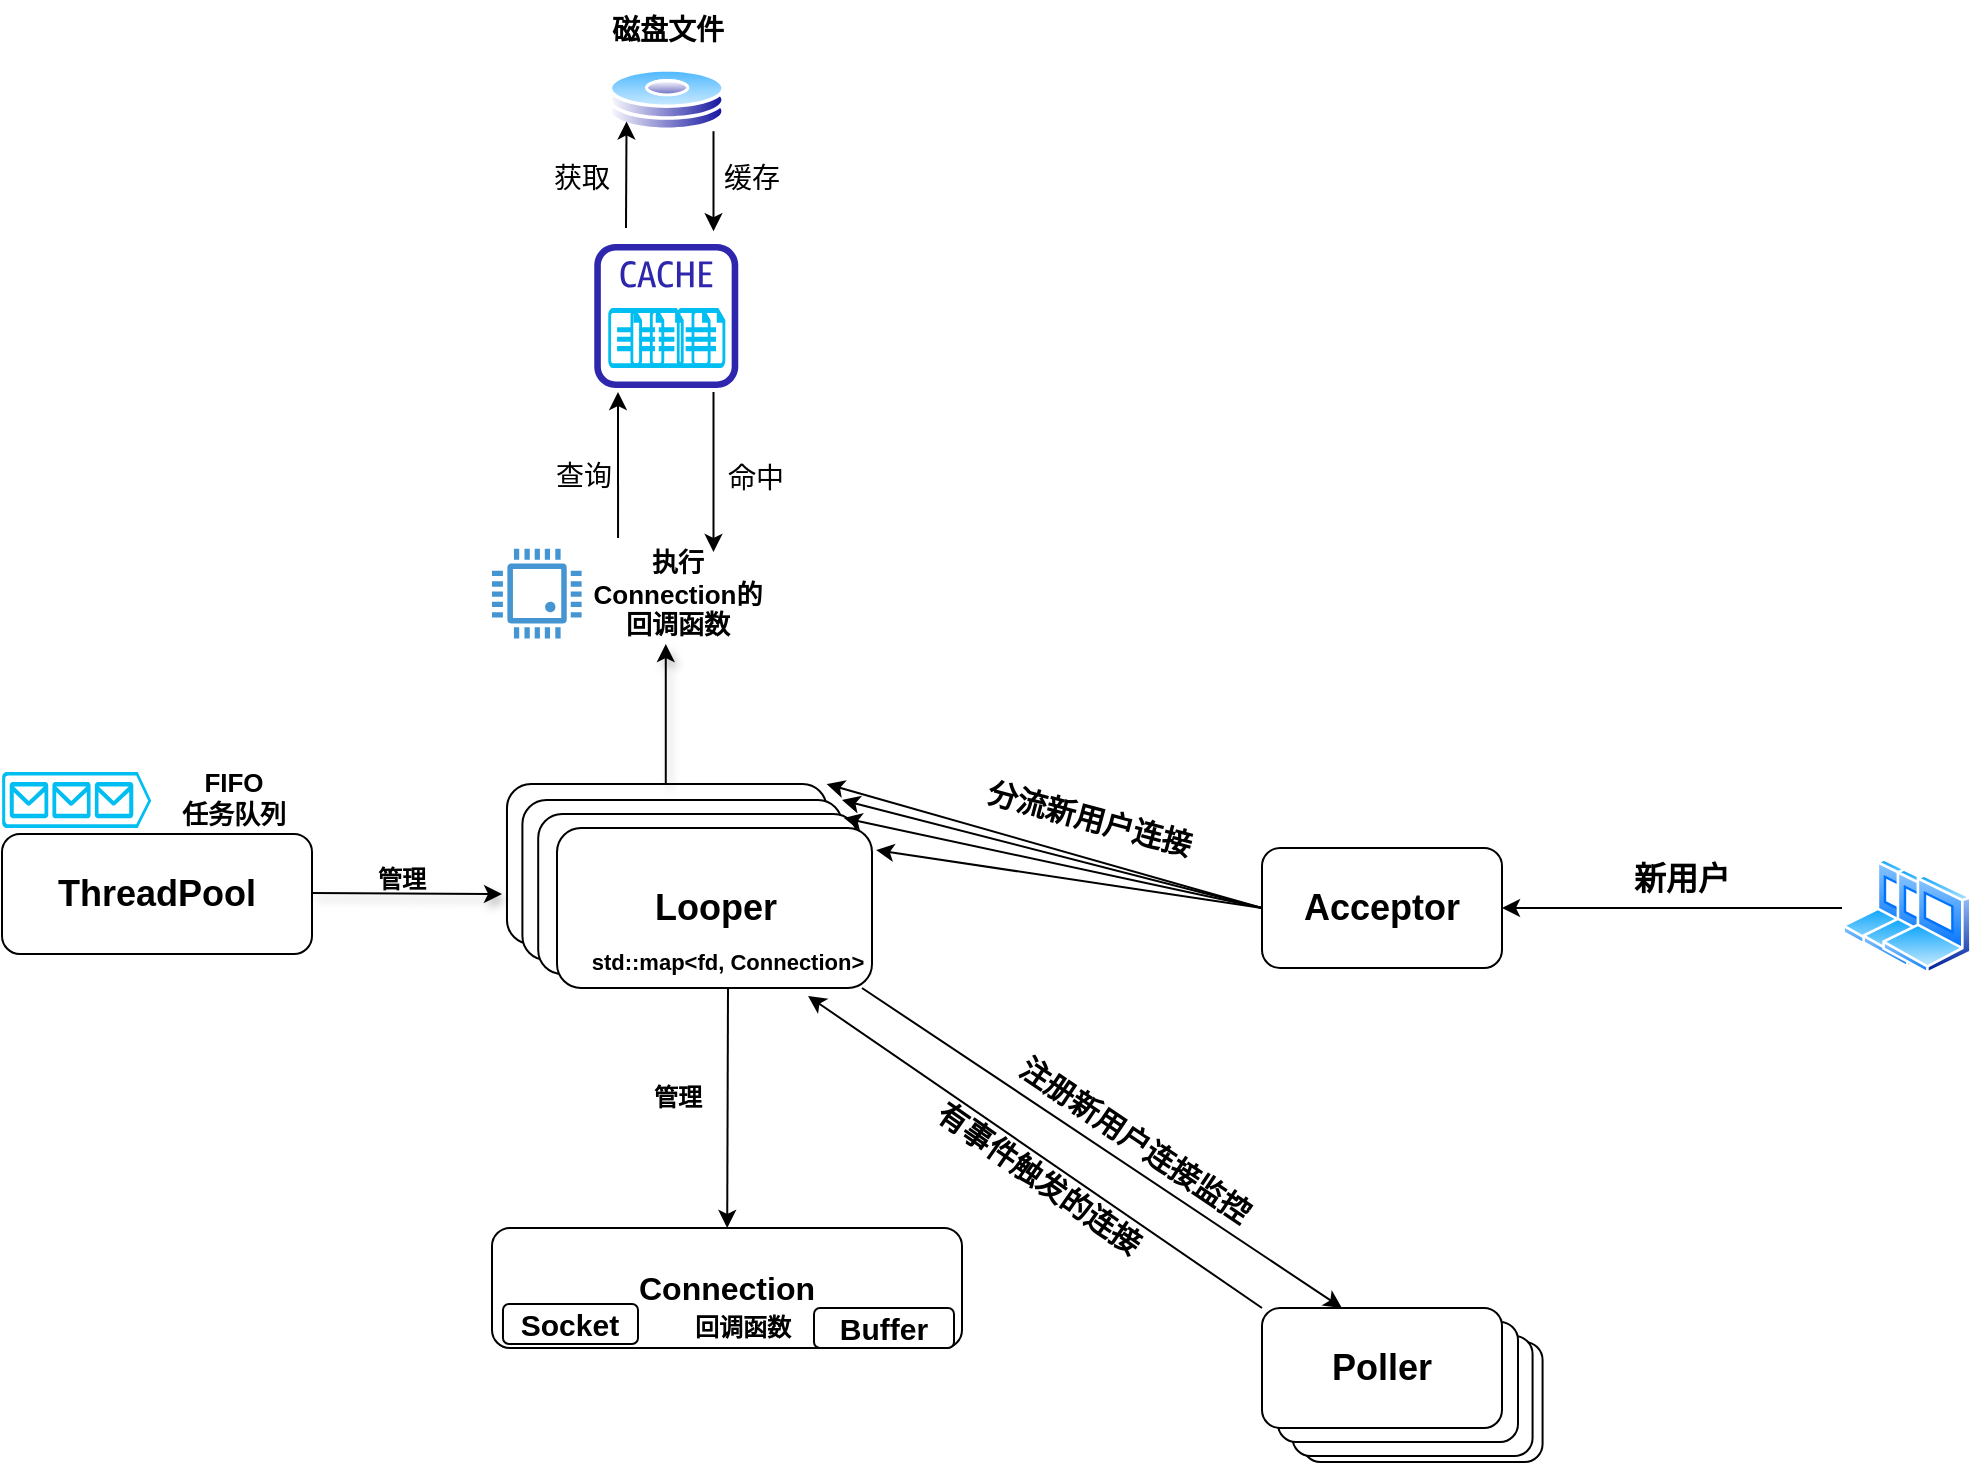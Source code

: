 <mxfile version="20.8.3" type="device"><diagram id="esfpZpgDXAsVdFECxgzg" name="Page-1"><mxGraphModel dx="1804" dy="1670" grid="1" gridSize="10" guides="1" tooltips="1" connect="1" arrows="1" fold="1" page="1" pageScale="1" pageWidth="850" pageHeight="1100" math="0" shadow="0"><root><mxCell id="0"/><mxCell id="1" parent="0"/><mxCell id="fU4rXvOc1HCyIIU2ADZ5-16" value="" style="verticalLabelPosition=bottom;html=1;verticalAlign=top;align=center;strokeColor=none;fillColor=#00BEF2;shape=mxgraph.azure.cloud_services_configuration_file;pointerEvents=1;fontSize=14;" vertex="1" parent="1"><mxGeometry x="184.78" y="-140" width="16.87" height="30" as="geometry"/></mxCell><mxCell id="fU4rXvOc1HCyIIU2ADZ5-15" value="" style="verticalLabelPosition=bottom;html=1;verticalAlign=top;align=center;strokeColor=none;fillColor=#00BEF2;shape=mxgraph.azure.cloud_services_configuration_file;pointerEvents=1;fontSize=14;" vertex="1" parent="1"><mxGeometry x="177.42" y="-140" width="16.87" height="30" as="geometry"/></mxCell><mxCell id="fU4rXvOc1HCyIIU2ADZ5-14" value="" style="verticalLabelPosition=bottom;html=1;verticalAlign=top;align=center;strokeColor=none;fillColor=#00BEF2;shape=mxgraph.azure.cloud_services_configuration_file;pointerEvents=1;fontSize=14;" vertex="1" parent="1"><mxGeometry x="163.96" y="-140" width="16.87" height="30" as="geometry"/></mxCell><mxCell id="fU4rXvOc1HCyIIU2ADZ5-13" value="" style="verticalLabelPosition=bottom;html=1;verticalAlign=top;align=center;strokeColor=none;fillColor=#00BEF2;shape=mxgraph.azure.cloud_services_configuration_file;pointerEvents=1;fontSize=14;" vertex="1" parent="1"><mxGeometry x="154.25" y="-140" width="16.87" height="30" as="geometry"/></mxCell><mxCell id="7lDU9gg_2Zxta04Pnsv7-9" value="" style="rounded=1;whiteSpace=wrap;html=1;" parent="1" vertex="1"><mxGeometry x="490.29" y="377" width="120" height="60" as="geometry"/></mxCell><mxCell id="7lDU9gg_2Zxta04Pnsv7-7" value="" style="rounded=1;whiteSpace=wrap;html=1;" parent="1" vertex="1"><mxGeometry x="485.29" y="374" width="120" height="60" as="geometry"/></mxCell><mxCell id="7lDU9gg_2Zxta04Pnsv7-8" value="" style="rounded=1;whiteSpace=wrap;html=1;" parent="1" vertex="1"><mxGeometry x="478" y="367" width="120" height="60" as="geometry"/></mxCell><mxCell id="7lDU9gg_2Zxta04Pnsv7-3" value="" style="rounded=1;whiteSpace=wrap;html=1;" parent="1" vertex="1"><mxGeometry x="92.49" y="98" width="159.8" height="80" as="geometry"/></mxCell><mxCell id="7lDU9gg_2Zxta04Pnsv7-2" value="" style="rounded=1;whiteSpace=wrap;html=1;" parent="1" vertex="1"><mxGeometry x="100.2" y="106" width="159.8" height="80" as="geometry"/></mxCell><mxCell id="7lDU9gg_2Zxta04Pnsv7-1" value="" style="rounded=1;whiteSpace=wrap;html=1;" parent="1" vertex="1"><mxGeometry x="108.1" y="113" width="159.8" height="80" as="geometry"/></mxCell><mxCell id="Hn_TuwxSXXSeb5h-D6Jl-1" value="&lt;b&gt;&lt;font style=&quot;font-size: 18px;&quot;&gt;Poller&lt;/font&gt;&lt;/b&gt;" style="rounded=1;whiteSpace=wrap;html=1;" parent="1" vertex="1"><mxGeometry x="470" y="360" width="120" height="60" as="geometry"/></mxCell><mxCell id="Hn_TuwxSXXSeb5h-D6Jl-2" value="&lt;b&gt;Acceptor&lt;/b&gt;" style="rounded=1;whiteSpace=wrap;html=1;fontSize=18;" parent="1" vertex="1"><mxGeometry x="470" y="130" width="120" height="60" as="geometry"/></mxCell><mxCell id="Hn_TuwxSXXSeb5h-D6Jl-3" value="&lt;b&gt;&lt;font style=&quot;font-size: 16px;&quot;&gt;Connection&lt;/font&gt;&lt;/b&gt;" style="rounded=1;whiteSpace=wrap;html=1;fontSize=18;" parent="1" vertex="1"><mxGeometry x="85" y="320" width="235" height="60" as="geometry"/></mxCell><mxCell id="Hn_TuwxSXXSeb5h-D6Jl-4" value="&lt;b&gt;&lt;font style=&quot;font-size: 15px;&quot;&gt;Buffer&lt;/font&gt;&lt;/b&gt;" style="rounded=1;whiteSpace=wrap;html=1;fontSize=18;" parent="1" vertex="1"><mxGeometry x="246" y="360" width="70" height="20" as="geometry"/></mxCell><mxCell id="Hn_TuwxSXXSeb5h-D6Jl-5" value="&lt;b&gt;&lt;font style=&quot;font-size: 15px;&quot;&gt;Socket&lt;/font&gt;&lt;/b&gt;" style="rounded=1;whiteSpace=wrap;html=1;fontSize=18;" parent="1" vertex="1"><mxGeometry x="90.49" y="358" width="67.51" height="20" as="geometry"/></mxCell><mxCell id="Hn_TuwxSXXSeb5h-D6Jl-6" value="&lt;span style=&quot;font-size: 12px;&quot;&gt;&lt;b&gt;回调函数&lt;/b&gt;&lt;/span&gt;" style="text;html=1;strokeColor=none;fillColor=none;align=center;verticalAlign=middle;whiteSpace=wrap;rounded=0;fontSize=18;" parent="1" vertex="1"><mxGeometry x="180.79" y="363" width="59.21" height="10" as="geometry"/></mxCell><mxCell id="Hn_TuwxSXXSeb5h-D6Jl-7" value="&lt;b&gt;&lt;font style=&quot;font-size: 18px;&quot;&gt;Looper&lt;/font&gt;&lt;/b&gt;" style="rounded=1;whiteSpace=wrap;html=1;fontSize=14;" parent="1" vertex="1"><mxGeometry x="117.5" y="120" width="157.5" height="80" as="geometry"/></mxCell><mxCell id="Hn_TuwxSXXSeb5h-D6Jl-12" value="&lt;b&gt;ThreadPool&lt;/b&gt;" style="rounded=1;whiteSpace=wrap;html=1;fontSize=18;" parent="1" vertex="1"><mxGeometry x="-160" y="123" width="155" height="60" as="geometry"/></mxCell><mxCell id="Hn_TuwxSXXSeb5h-D6Jl-14" value="" style="endArrow=classic;html=1;rounded=0;fontSize=18;entryX=0.333;entryY=0;entryDx=0;entryDy=0;entryPerimeter=0;" parent="1" target="Hn_TuwxSXXSeb5h-D6Jl-1" edge="1"><mxGeometry width="50" height="50" relative="1" as="geometry"><mxPoint x="270" y="200" as="sourcePoint"/><mxPoint x="506.818" y="350" as="targetPoint"/></mxGeometry></mxCell><mxCell id="Hn_TuwxSXXSeb5h-D6Jl-16" value="&lt;span style=&quot;font-size: 15px;&quot;&gt;&lt;b&gt;注册新用户连接监控&lt;/b&gt;&lt;/span&gt;" style="text;html=1;strokeColor=none;fillColor=none;align=center;verticalAlign=middle;whiteSpace=wrap;rounded=0;fontSize=18;rotation=34;" parent="1" vertex="1"><mxGeometry x="286.16" y="255.64" width="241.71" height="40" as="geometry"/></mxCell><mxCell id="Hn_TuwxSXXSeb5h-D6Jl-18" value="" style="endArrow=classic;html=1;rounded=0;fontSize=15;exitX=0;exitY=0;exitDx=0;exitDy=0;entryX=0.797;entryY=1.05;entryDx=0;entryDy=0;entryPerimeter=0;" parent="1" source="Hn_TuwxSXXSeb5h-D6Jl-1" target="Hn_TuwxSXXSeb5h-D6Jl-7" edge="1"><mxGeometry width="50" height="50" relative="1" as="geometry"><mxPoint x="370" y="350" as="sourcePoint"/><mxPoint x="260" y="220" as="targetPoint"/></mxGeometry></mxCell><mxCell id="Hn_TuwxSXXSeb5h-D6Jl-19" value="&lt;b&gt;有事件触发的连接&lt;/b&gt;" style="text;html=1;strokeColor=none;fillColor=none;align=center;verticalAlign=middle;whiteSpace=wrap;rounded=0;fontSize=15;rotation=35;" parent="1" vertex="1"><mxGeometry x="244" y="280" width="230" height="30" as="geometry"/></mxCell><mxCell id="Hn_TuwxSXXSeb5h-D6Jl-21" value="&lt;b&gt;分流新用户连接&lt;/b&gt;" style="text;html=1;strokeColor=none;fillColor=none;align=center;verticalAlign=middle;whiteSpace=wrap;rounded=0;fontSize=15;rotation=15;" parent="1" vertex="1"><mxGeometry x="299" y="100" width="170" height="30" as="geometry"/></mxCell><mxCell id="Hn_TuwxSXXSeb5h-D6Jl-28" value="" style="shape=image;html=1;verticalAlign=top;verticalLabelPosition=bottom;labelBackgroundColor=#ffffff;imageAspect=0;aspect=fixed;image=https://cdn3.iconfinder.com/data/icons/strokeline/128/25_icons-128.png;fontSize=15;" parent="1" vertex="1"><mxGeometry x="560" y="375" width="30" height="30" as="geometry"/></mxCell><mxCell id="Hn_TuwxSXXSeb5h-D6Jl-32" value="&lt;b&gt;&lt;font style=&quot;font-size: 11px;&quot;&gt;std::map&amp;lt;fd, Connection&amp;gt;&lt;/font&gt;&lt;/b&gt;" style="text;html=1;strokeColor=none;fillColor=none;align=center;verticalAlign=middle;whiteSpace=wrap;rounded=0;fontSize=15;" parent="1" vertex="1"><mxGeometry x="107" y="170" width="192" height="30" as="geometry"/></mxCell><mxCell id="Hn_TuwxSXXSeb5h-D6Jl-36" value="" style="endArrow=classic;html=1;rounded=0;fontSize=12;exitX=0.5;exitY=1;exitDx=0;exitDy=0;" parent="1" source="Hn_TuwxSXXSeb5h-D6Jl-32" target="Hn_TuwxSXXSeb5h-D6Jl-3" edge="1"><mxGeometry width="50" height="50" relative="1" as="geometry"><mxPoint x="220" y="210" as="sourcePoint"/><mxPoint x="270" y="160" as="targetPoint"/></mxGeometry></mxCell><mxCell id="Hn_TuwxSXXSeb5h-D6Jl-37" value="&lt;b&gt;管理&lt;/b&gt;" style="text;html=1;strokeColor=none;fillColor=none;align=center;verticalAlign=middle;whiteSpace=wrap;rounded=0;fontSize=12;" parent="1" vertex="1"><mxGeometry x="148" y="240" width="60" height="30" as="geometry"/></mxCell><mxCell id="Hn_TuwxSXXSeb5h-D6Jl-38" value="" style="pointerEvents=1;shadow=0;dashed=0;html=1;strokeColor=none;fillColor=#4495D1;labelPosition=center;verticalLabelPosition=bottom;verticalAlign=top;align=center;outlineConnect=0;shape=mxgraph.veeam.cpu;fontSize=12;" parent="1" vertex="1"><mxGeometry x="85.0" y="-19.6" width="44.8" height="44.8" as="geometry"/></mxCell><mxCell id="Hn_TuwxSXXSeb5h-D6Jl-39" value="&lt;font size=&quot;2&quot;&gt;&lt;b&gt;执行&lt;br&gt;Connection的&lt;br&gt;回调函数&lt;br&gt;&lt;/b&gt;&lt;/font&gt;" style="text;html=1;strokeColor=none;fillColor=none;align=center;verticalAlign=middle;whiteSpace=wrap;rounded=0;fontSize=12;" parent="1" vertex="1"><mxGeometry x="133" y="-20" width="90" height="45.2" as="geometry"/></mxCell><mxCell id="Hn_TuwxSXXSeb5h-D6Jl-40" value="" style="verticalLabelPosition=bottom;html=1;verticalAlign=top;align=center;strokeColor=none;fillColor=#00BEF2;shape=mxgraph.azure.queue_generic;pointerEvents=1;fontSize=13;" parent="1" vertex="1"><mxGeometry x="-160" y="92" width="74.6" height="28" as="geometry"/></mxCell><mxCell id="Hn_TuwxSXXSeb5h-D6Jl-43" value="&lt;b&gt;FIFO &lt;br&gt;任务队列&lt;br&gt;&lt;/b&gt;" style="text;html=1;strokeColor=none;fillColor=none;align=center;verticalAlign=middle;whiteSpace=wrap;rounded=0;fontSize=13;" parent="1" vertex="1"><mxGeometry x="-89" y="90" width="90" height="30" as="geometry"/></mxCell><mxCell id="7lDU9gg_2Zxta04Pnsv7-11" value="" style="endArrow=classic;html=1;rounded=0;fontSize=15;entryX=0.911;entryY=-0.062;entryDx=0;entryDy=0;entryPerimeter=0;" parent="1" target="Hn_TuwxSXXSeb5h-D6Jl-7" edge="1"><mxGeometry width="50" height="50" relative="1" as="geometry"><mxPoint x="470" y="160" as="sourcePoint"/><mxPoint x="410" y="130" as="targetPoint"/></mxGeometry></mxCell><mxCell id="7lDU9gg_2Zxta04Pnsv7-12" value="" style="endArrow=classic;html=1;rounded=0;fontSize=15;entryX=1;entryY=0;entryDx=0;entryDy=0;" parent="1" target="7lDU9gg_2Zxta04Pnsv7-2" edge="1"><mxGeometry width="50" height="50" relative="1" as="geometry"><mxPoint x="470" y="160" as="sourcePoint"/><mxPoint x="360" y="106" as="targetPoint"/></mxGeometry></mxCell><mxCell id="7lDU9gg_2Zxta04Pnsv7-13" value="" style="endArrow=classic;html=1;rounded=0;fontSize=15;entryX=1.013;entryY=0.138;entryDx=0;entryDy=0;entryPerimeter=0;exitX=0;exitY=0.5;exitDx=0;exitDy=0;" parent="1" source="Hn_TuwxSXXSeb5h-D6Jl-2" target="Hn_TuwxSXXSeb5h-D6Jl-7" edge="1"><mxGeometry width="50" height="50" relative="1" as="geometry"><mxPoint x="400" y="210" as="sourcePoint"/><mxPoint x="450" y="160" as="targetPoint"/></mxGeometry></mxCell><mxCell id="7lDU9gg_2Zxta04Pnsv7-14" value="" style="endArrow=classic;html=1;rounded=0;fontSize=15;exitX=0;exitY=0.5;exitDx=0;exitDy=0;entryX=1;entryY=0;entryDx=0;entryDy=0;" parent="1" source="Hn_TuwxSXXSeb5h-D6Jl-2" target="7lDU9gg_2Zxta04Pnsv7-3" edge="1"><mxGeometry width="50" height="50" relative="1" as="geometry"><mxPoint x="610" y="300" as="sourcePoint"/><mxPoint x="390" y="210" as="targetPoint"/></mxGeometry></mxCell><mxCell id="7lDU9gg_2Zxta04Pnsv7-16" style="edgeStyle=orthogonalEdgeStyle;rounded=0;orthogonalLoop=1;jettySize=auto;html=1;fontSize=15;" parent="1" source="7lDU9gg_2Zxta04Pnsv7-15" target="Hn_TuwxSXXSeb5h-D6Jl-2" edge="1"><mxGeometry relative="1" as="geometry"/></mxCell><mxCell id="7lDU9gg_2Zxta04Pnsv7-15" value="" style="aspect=fixed;perimeter=ellipsePerimeter;html=1;align=center;shadow=0;dashed=0;spacingTop=3;image;image=img/lib/active_directory/laptop_client.svg;fontSize=15;" parent="1" vertex="1"><mxGeometry x="760" y="135" width="45" height="50" as="geometry"/></mxCell><mxCell id="7lDU9gg_2Zxta04Pnsv7-17" value="&lt;font size=&quot;3&quot;&gt;&lt;b&gt;新用户&lt;/b&gt;&lt;/font&gt;" style="text;html=1;strokeColor=none;fillColor=none;align=center;verticalAlign=middle;whiteSpace=wrap;rounded=0;fontSize=15;" parent="1" vertex="1"><mxGeometry x="650" y="130" width="60" height="30" as="geometry"/></mxCell><mxCell id="7lDU9gg_2Zxta04Pnsv7-18" value="" style="aspect=fixed;perimeter=ellipsePerimeter;html=1;align=center;shadow=0;dashed=0;spacingTop=3;image;image=img/lib/active_directory/laptop_client.svg;fontSize=16;" parent="1" vertex="1"><mxGeometry x="770" y="140" width="45" height="50" as="geometry"/></mxCell><mxCell id="7lDU9gg_2Zxta04Pnsv7-19" value="" style="aspect=fixed;perimeter=ellipsePerimeter;html=1;align=center;shadow=0;dashed=0;spacingTop=3;image;image=img/lib/active_directory/laptop_client.svg;fontSize=16;" parent="1" vertex="1"><mxGeometry x="780" y="143" width="45" height="50" as="geometry"/></mxCell><mxCell id="7lDU9gg_2Zxta04Pnsv7-22" value="" style="endArrow=classic;html=1;rounded=0;shadow=1;strokeWidth=1;fontSize=14;" parent="1" edge="1"><mxGeometry width="50" height="50" relative="1" as="geometry"><mxPoint x="-5" y="152.5" as="sourcePoint"/><mxPoint x="90" y="153" as="targetPoint"/></mxGeometry></mxCell><mxCell id="7lDU9gg_2Zxta04Pnsv7-24" value="&lt;span style=&quot;font-size: 12px;&quot;&gt;&lt;b&gt;管理&lt;/b&gt;&lt;/span&gt;" style="text;html=1;strokeColor=none;fillColor=none;align=center;verticalAlign=middle;whiteSpace=wrap;rounded=0;fontSize=14;" parent="1" vertex="1"><mxGeometry x="10" y="130" width="60" height="30" as="geometry"/></mxCell><mxCell id="7lDU9gg_2Zxta04Pnsv7-26" value="" style="endArrow=classic;html=1;rounded=0;shadow=1;strokeWidth=1;fontSize=12;" parent="1" edge="1"><mxGeometry x="1" y="-180" width="50" height="50" relative="1" as="geometry"><mxPoint x="171.89" y="98" as="sourcePoint"/><mxPoint x="171.89" y="28" as="targetPoint"/><mxPoint y="-10" as="offset"/></mxGeometry></mxCell><mxCell id="fU4rXvOc1HCyIIU2ADZ5-1" value="" style="aspect=fixed;perimeter=ellipsePerimeter;html=1;align=center;shadow=0;dashed=0;spacingTop=3;image;image=img/lib/active_directory/hard_disk.svg;" vertex="1" parent="1"><mxGeometry x="143.13" y="-260" width="58.52" height="31.6" as="geometry"/></mxCell><mxCell id="fU4rXvOc1HCyIIU2ADZ5-2" value="&lt;span style=&quot;font-size: 14px;&quot;&gt;&lt;b&gt;磁盘文件&lt;/b&gt;&lt;/span&gt;" style="text;html=1;strokeColor=none;fillColor=none;align=center;verticalAlign=middle;whiteSpace=wrap;rounded=0;" vertex="1" parent="1"><mxGeometry x="143.13" y="-294" width="60" height="30" as="geometry"/></mxCell><mxCell id="fU4rXvOc1HCyIIU2ADZ5-3" value="" style="sketch=0;outlineConnect=0;fontColor=#232F3E;gradientColor=none;fillColor=#2E27AD;strokeColor=none;dashed=0;verticalLabelPosition=bottom;verticalAlign=top;align=center;html=1;fontSize=12;fontStyle=0;aspect=fixed;pointerEvents=1;shape=mxgraph.aws4.cache_node;" vertex="1" parent="1"><mxGeometry x="136.13" y="-172" width="72" height="72" as="geometry"/></mxCell><mxCell id="fU4rXvOc1HCyIIU2ADZ5-4" value="" style="endArrow=classic;html=1;rounded=0;fontSize=14;entryX=0;entryY=1;entryDx=0;entryDy=0;" edge="1" parent="1"><mxGeometry width="50" height="50" relative="1" as="geometry"><mxPoint x="152" y="-180" as="sourcePoint"/><mxPoint x="152.26" y="-233.271" as="targetPoint"/></mxGeometry></mxCell><mxCell id="fU4rXvOc1HCyIIU2ADZ5-5" value="" style="endArrow=classic;html=1;rounded=0;fontSize=14;" edge="1" parent="1"><mxGeometry width="50" height="50" relative="1" as="geometry"><mxPoint x="195.75" y="-228.4" as="sourcePoint"/><mxPoint x="195.75" y="-178.4" as="targetPoint"/></mxGeometry></mxCell><mxCell id="fU4rXvOc1HCyIIU2ADZ5-6" value="" style="endArrow=classic;html=1;rounded=0;fontSize=14;exitX=0.167;exitY=-0.111;exitDx=0;exitDy=0;exitPerimeter=0;" edge="1" parent="1" source="Hn_TuwxSXXSeb5h-D6Jl-39"><mxGeometry width="50" height="50" relative="1" as="geometry"><mxPoint x="148" y="-38" as="sourcePoint"/><mxPoint x="148" y="-98" as="targetPoint"/></mxGeometry></mxCell><mxCell id="fU4rXvOc1HCyIIU2ADZ5-7" value="" style="endArrow=classic;html=1;rounded=0;fontSize=14;" edge="1" parent="1"><mxGeometry width="50" height="50" relative="1" as="geometry"><mxPoint x="195.75" y="-98" as="sourcePoint"/><mxPoint x="195.75" y="-18" as="targetPoint"/></mxGeometry></mxCell><mxCell id="fU4rXvOc1HCyIIU2ADZ5-8" value="获取" style="text;html=1;strokeColor=none;fillColor=none;align=center;verticalAlign=middle;whiteSpace=wrap;rounded=0;fontSize=14;" vertex="1" parent="1"><mxGeometry x="100.2" y="-220" width="60" height="30" as="geometry"/></mxCell><mxCell id="fU4rXvOc1HCyIIU2ADZ5-9" value="缓存" style="text;html=1;strokeColor=none;fillColor=none;align=center;verticalAlign=middle;whiteSpace=wrap;rounded=0;fontSize=14;" vertex="1" parent="1"><mxGeometry x="184.65" y="-220" width="60" height="30" as="geometry"/></mxCell><mxCell id="fU4rXvOc1HCyIIU2ADZ5-10" value="命中" style="text;html=1;strokeColor=none;fillColor=none;align=center;verticalAlign=middle;whiteSpace=wrap;rounded=0;fontSize=14;" vertex="1" parent="1"><mxGeometry x="187.29" y="-70" width="60" height="30" as="geometry"/></mxCell><mxCell id="fU4rXvOc1HCyIIU2ADZ5-11" value="查询" style="text;html=1;strokeColor=none;fillColor=none;align=center;verticalAlign=middle;whiteSpace=wrap;rounded=0;fontSize=14;" vertex="1" parent="1"><mxGeometry x="101.25" y="-71" width="60" height="30" as="geometry"/></mxCell><mxCell id="fU4rXvOc1HCyIIU2ADZ5-12" value="" style="verticalLabelPosition=bottom;html=1;verticalAlign=top;align=center;strokeColor=none;fillColor=#00BEF2;shape=mxgraph.azure.cloud_services_configuration_file;pointerEvents=1;fontSize=14;" vertex="1" parent="1"><mxGeometry x="143.13" y="-140" width="16.87" height="30" as="geometry"/></mxCell></root></mxGraphModel></diagram></mxfile>